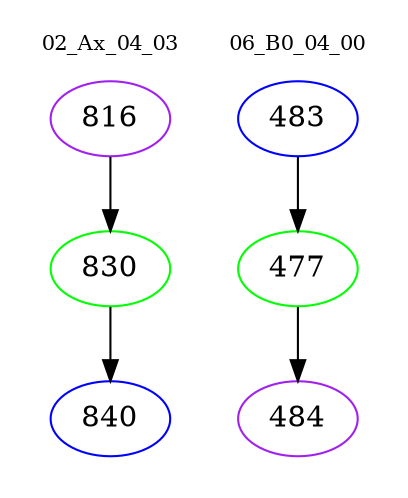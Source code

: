 digraph{
subgraph cluster_0 {
color = white
label = "02_Ax_04_03";
fontsize=10;
T0_816 [label="816", color="purple"]
T0_816 -> T0_830 [color="black"]
T0_830 [label="830", color="green"]
T0_830 -> T0_840 [color="black"]
T0_840 [label="840", color="blue"]
}
subgraph cluster_1 {
color = white
label = "06_B0_04_00";
fontsize=10;
T1_483 [label="483", color="blue"]
T1_483 -> T1_477 [color="black"]
T1_477 [label="477", color="green"]
T1_477 -> T1_484 [color="black"]
T1_484 [label="484", color="purple"]
}
}
